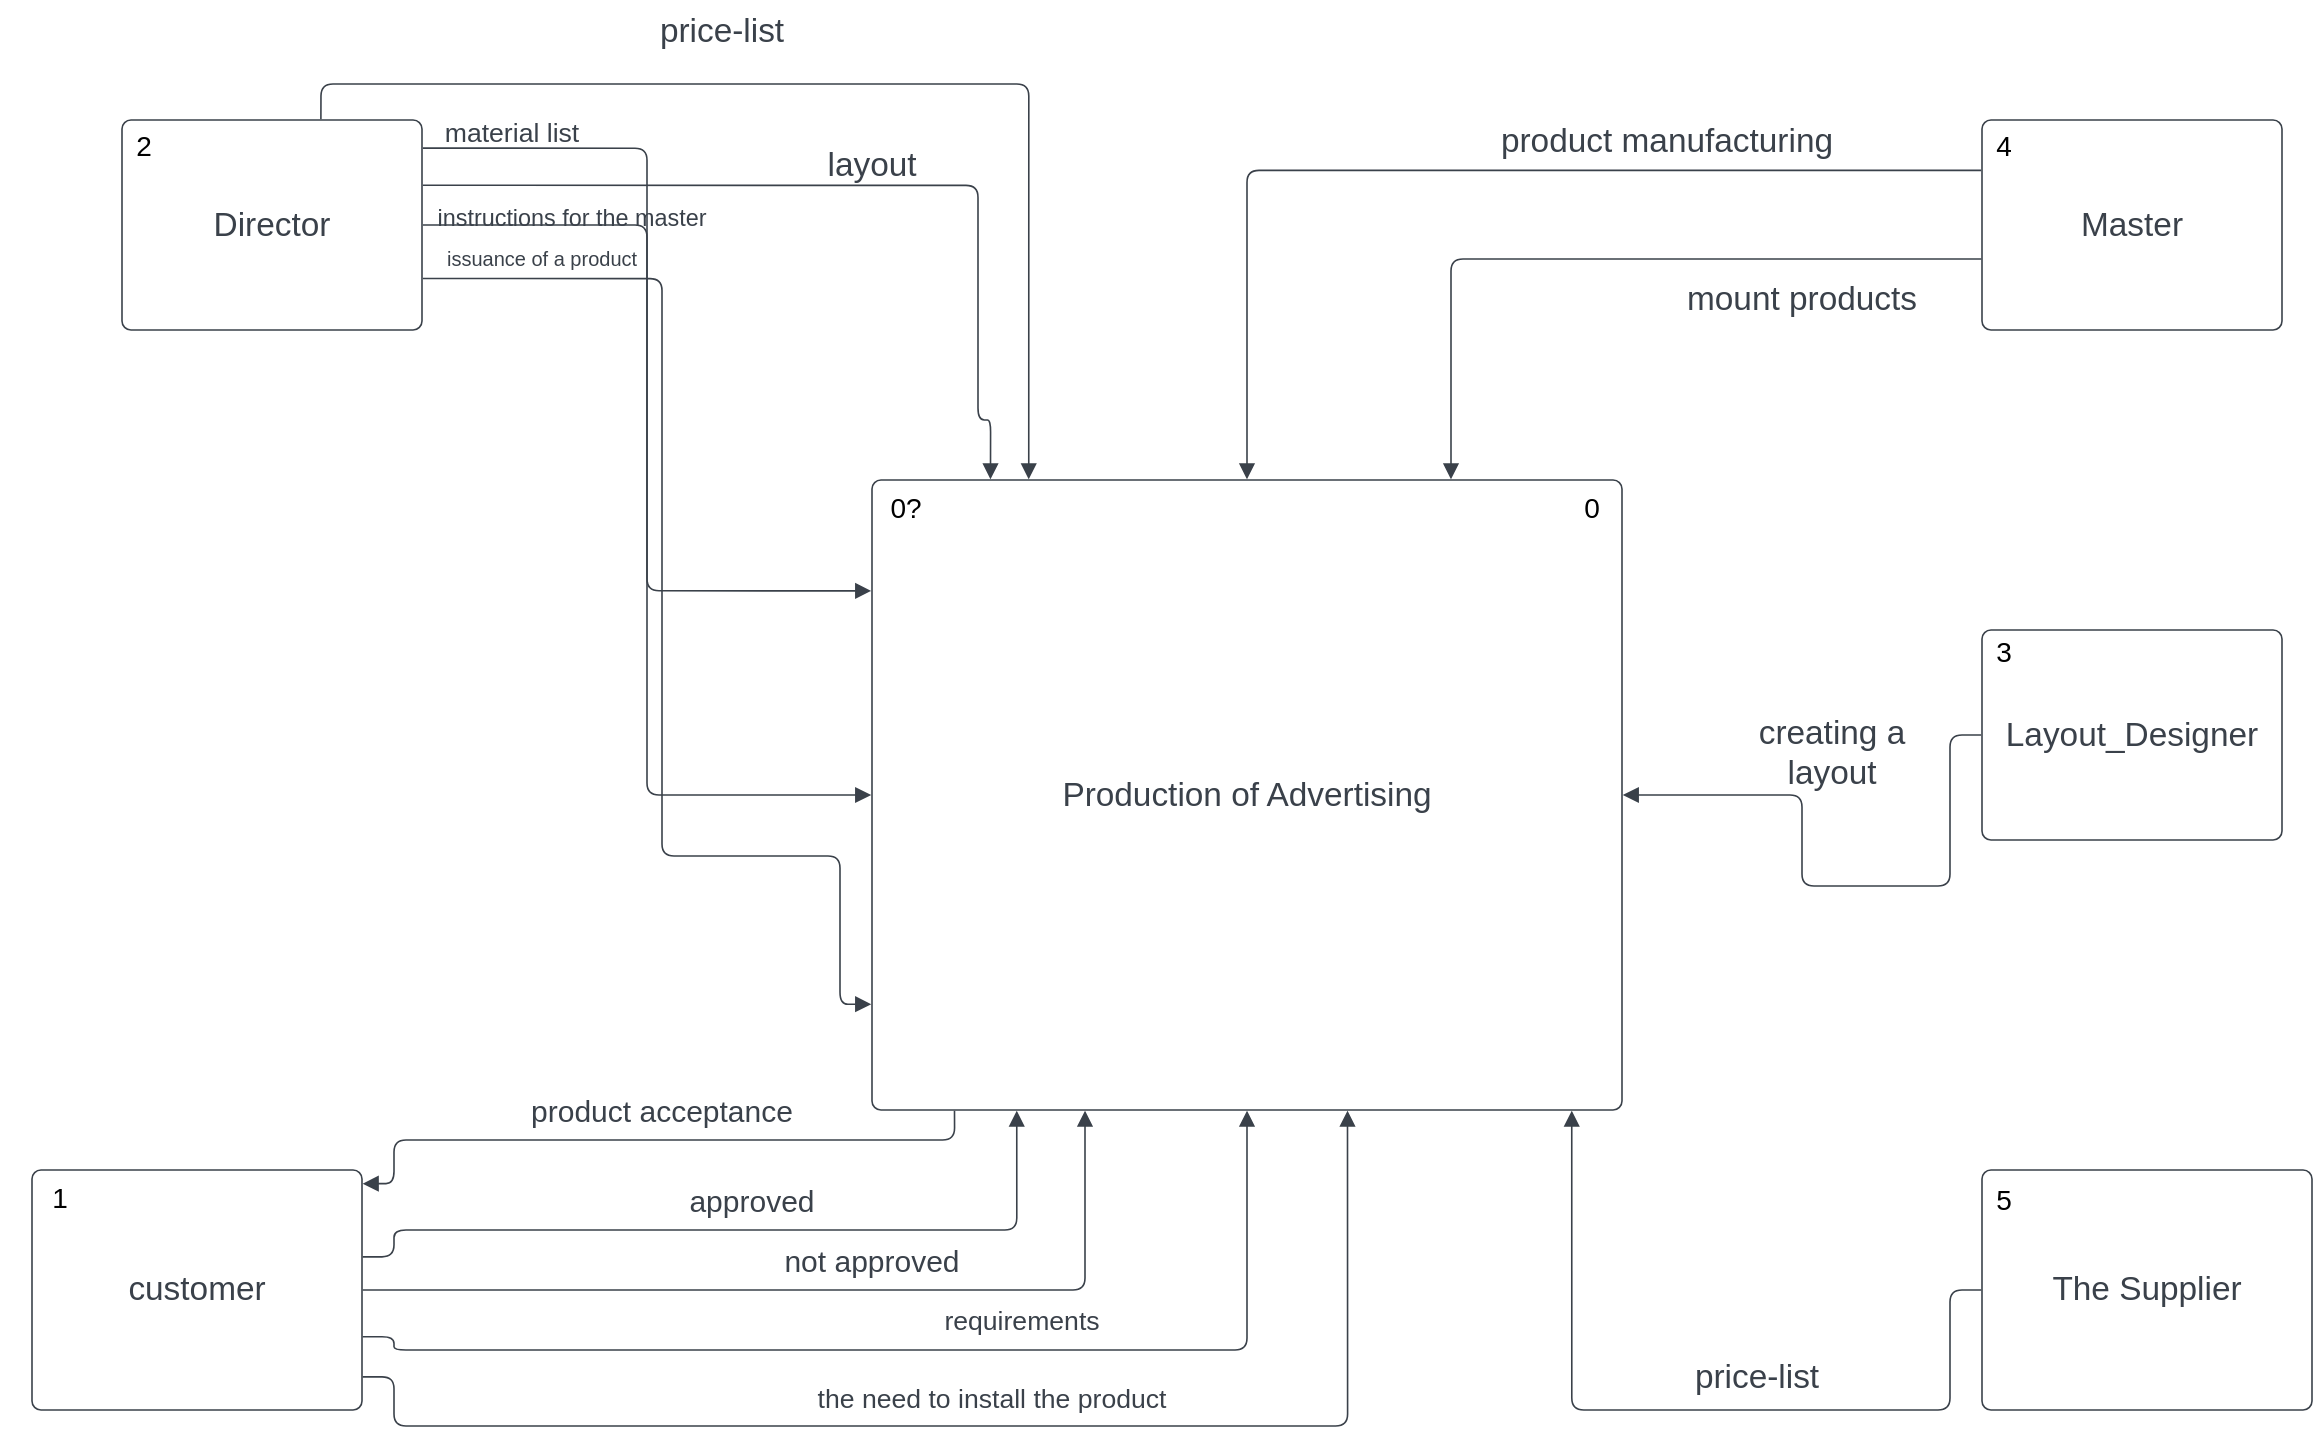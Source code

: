 <mxfile version="16.5.1" type="device"><diagram id="Kk-CgYIMBbPVyMt8N5yB" name="Страница 1"><mxGraphModel dx="1887" dy="1165" grid="1" gridSize="10" guides="1" tooltips="1" connect="1" arrows="1" fold="1" page="1" pageScale="1" pageWidth="827" pageHeight="1169" math="0" shadow="0"><root><mxCell id="0"/><mxCell id="1" parent="0"/><UserObject label="Production of Advertising" lucidchartObjectId="XmL3EKYqzjI8" id="QIlXMpmZyyF2IDQYu2s1-2"><mxCell style="html=1;overflow=block;blockSpacing=1;whiteSpace=wrap;fontSize=16.7;fontColor=#3a414a;spacing=3.8;strokeColor=#3a414a;strokeOpacity=100;rounded=1;absoluteArcSize=1;arcSize=9;strokeWidth=0.8;" parent="1" vertex="1"><mxGeometry x="465" y="330" width="375" height="315" as="geometry"/></mxCell></UserObject><UserObject label="Director" lucidchartObjectId=".nL3qoUJuQ7Q" id="QIlXMpmZyyF2IDQYu2s1-3"><mxCell style="html=1;overflow=block;blockSpacing=1;whiteSpace=wrap;fontSize=16.7;fontColor=#3a414a;spacing=9;strokeColor=#3a414a;strokeOpacity=100;rounded=1;absoluteArcSize=1;arcSize=9;strokeWidth=0.8;" parent="1" vertex="1"><mxGeometry x="90" y="150" width="150" height="105" as="geometry"/></mxCell></UserObject><UserObject label="customer" lucidchartObjectId="moL3D5XMB4-P" id="QIlXMpmZyyF2IDQYu2s1-4"><mxCell style="html=1;overflow=block;blockSpacing=1;whiteSpace=wrap;fontSize=16.7;fontColor=#3a414a;spacing=9;strokeColor=#3a414a;strokeOpacity=100;rounded=1;absoluteArcSize=1;arcSize=9;strokeWidth=0.8;" parent="1" vertex="1"><mxGeometry x="45" y="675" width="165" height="120" as="geometry"/></mxCell></UserObject><UserObject label="The Supplier" lucidchartObjectId="zoL3zo9pfv_H" id="QIlXMpmZyyF2IDQYu2s1-5"><mxCell style="html=1;overflow=block;blockSpacing=1;whiteSpace=wrap;fontSize=16.7;fontColor=#3a414a;spacing=9;strokeColor=#3a414a;strokeOpacity=100;rounded=1;absoluteArcSize=1;arcSize=9;strokeWidth=0.8;" parent="1" vertex="1"><mxGeometry x="1020" y="675" width="165" height="120" as="geometry"/></mxCell></UserObject><UserObject label="Layout_Designer" lucidchartObjectId="EoL3~xrZfcm9" id="QIlXMpmZyyF2IDQYu2s1-6"><mxCell style="html=1;overflow=block;blockSpacing=1;whiteSpace=wrap;fontSize=16.7;fontColor=#3a414a;spacing=9;strokeColor=#3a414a;strokeOpacity=100;rounded=1;absoluteArcSize=1;arcSize=9;strokeWidth=0.8;" parent="1" vertex="1"><mxGeometry x="1020" y="405" width="150" height="105" as="geometry"/></mxCell></UserObject><UserObject label="Master" lucidchartObjectId="KoL3ihdHJ5p8" id="QIlXMpmZyyF2IDQYu2s1-7"><mxCell style="html=1;overflow=block;blockSpacing=1;whiteSpace=wrap;fontSize=16.7;fontColor=#3a414a;spacing=9;strokeColor=#3a414a;strokeOpacity=100;rounded=1;absoluteArcSize=1;arcSize=9;strokeWidth=0.8;" parent="1" vertex="1"><mxGeometry x="1020" y="150" width="150" height="105" as="geometry"/></mxCell></UserObject><UserObject label="" lucidchartObjectId="spL38YvE3DAH" id="QIlXMpmZyyF2IDQYu2s1-8"><mxCell style="html=1;jettySize=18;whiteSpace=wrap;fontSize=13;strokeColor=#3a414a;strokeOpacity=100;strokeWidth=0.8;rounded=1;arcSize=12;edgeStyle=orthogonalEdgeStyle;startArrow=none;endArrow=block;endFill=1;exitX=-0.003;exitY=0.24;exitPerimeter=0;entryX=0.5;entryY=-0.001;entryPerimeter=0;" parent="1" source="QIlXMpmZyyF2IDQYu2s1-7" target="QIlXMpmZyyF2IDQYu2s1-2" edge="1"><mxGeometry width="100" height="100" relative="1" as="geometry"><Array as="points"/></mxGeometry></mxCell></UserObject><UserObject label="" lucidchartObjectId="DpL3Nq1SBO~r" id="QIlXMpmZyyF2IDQYu2s1-9"><mxCell style="html=1;jettySize=18;whiteSpace=wrap;fontSize=13;strokeColor=#3a414a;strokeOpacity=100;strokeWidth=0.8;rounded=1;arcSize=12;edgeStyle=orthogonalEdgeStyle;startArrow=none;endArrow=block;endFill=1;exitX=-0.002;exitY=0.662;exitPerimeter=0;entryX=0.772;entryY=-0.001;entryPerimeter=0;" parent="1" source="QIlXMpmZyyF2IDQYu2s1-7" target="QIlXMpmZyyF2IDQYu2s1-2" edge="1"><mxGeometry width="100" height="100" relative="1" as="geometry"><Array as="points"/></mxGeometry></mxCell></UserObject><UserObject label="" lucidchartObjectId="LpL3aYPzXyBC" id="QIlXMpmZyyF2IDQYu2s1-10"><mxCell style="html=1;jettySize=18;whiteSpace=wrap;fontSize=13;strokeColor=#3a414a;strokeOpacity=100;strokeWidth=0.8;rounded=1;arcSize=12;edgeStyle=orthogonalEdgeStyle;startArrow=none;endArrow=block;endFill=1;exitX=-0.003;exitY=0.5;exitPerimeter=0;entryX=1.001;entryY=0.5;entryPerimeter=0;" parent="1" source="QIlXMpmZyyF2IDQYu2s1-6" target="QIlXMpmZyyF2IDQYu2s1-2" edge="1"><mxGeometry width="100" height="100" relative="1" as="geometry"><Array as="points"><mxPoint x="1004" y="458"/><mxPoint x="1004" y="533"/><mxPoint x="930" y="533"/><mxPoint x="930" y="488"/></Array></mxGeometry></mxCell></UserObject><UserObject label="" lucidchartObjectId="TpL31k64F.dO" id="QIlXMpmZyyF2IDQYu2s1-11"><mxCell style="html=1;jettySize=18;whiteSpace=wrap;fontSize=13;strokeColor=#3a414a;strokeOpacity=100;strokeWidth=0.8;rounded=1;arcSize=12;edgeStyle=orthogonalEdgeStyle;startArrow=none;endArrow=block;endFill=1;exitX=-0.002;exitY=0.5;exitPerimeter=0;entryX=0.933;entryY=1.001;entryPerimeter=0;" parent="1" source="QIlXMpmZyyF2IDQYu2s1-5" target="QIlXMpmZyyF2IDQYu2s1-2" edge="1"><mxGeometry width="100" height="100" relative="1" as="geometry"><Array as="points"><mxPoint x="1004" y="735"/><mxPoint x="1004" y="795"/><mxPoint x="815" y="795"/></Array></mxGeometry></mxCell></UserObject><UserObject label="" lucidchartObjectId="dqL3YBOj6~c_" id="QIlXMpmZyyF2IDQYu2s1-12"><mxCell style="html=1;jettySize=18;whiteSpace=wrap;fontSize=13;strokeColor=#3a414a;strokeOpacity=100;strokeWidth=0.8;rounded=1;arcSize=12;edgeStyle=orthogonalEdgeStyle;startArrow=none;endArrow=block;endFill=1;exitX=0.663;exitY=-0.004;exitPerimeter=0;entryX=0.209;entryY=-0.001;entryPerimeter=0;" parent="1" source="QIlXMpmZyyF2IDQYu2s1-3" target="QIlXMpmZyyF2IDQYu2s1-2" edge="1"><mxGeometry width="100" height="100" relative="1" as="geometry"><Array as="points"/></mxGeometry></mxCell></UserObject><UserObject label="" lucidchartObjectId="jqL37f6Z8D7C" id="QIlXMpmZyyF2IDQYu2s1-13"><mxCell style="html=1;jettySize=18;whiteSpace=wrap;fontSize=13;strokeColor=#3a414a;strokeOpacity=100;strokeWidth=0.8;rounded=1;arcSize=12;edgeStyle=orthogonalEdgeStyle;startArrow=none;endArrow=block;endFill=1;exitX=1.003;exitY=0.134;exitPerimeter=0;entryX=-0.001;entryY=0.176;entryPerimeter=0;" parent="1" source="QIlXMpmZyyF2IDQYu2s1-3" target="QIlXMpmZyyF2IDQYu2s1-2" edge="1"><mxGeometry width="100" height="100" relative="1" as="geometry"><Array as="points"/></mxGeometry></mxCell></UserObject><UserObject label="" lucidchartObjectId="sqL3Rn0wJKmM" id="QIlXMpmZyyF2IDQYu2s1-14"><mxCell style="html=1;jettySize=18;whiteSpace=wrap;fontSize=13;strokeColor=#3a414a;strokeOpacity=100;strokeWidth=0.8;rounded=1;arcSize=12;edgeStyle=orthogonalEdgeStyle;startArrow=none;endArrow=block;endFill=1;exitX=1.003;exitY=0.5;exitPerimeter=0;entryX=-0.001;entryY=0.5;entryPerimeter=0;" parent="1" source="QIlXMpmZyyF2IDQYu2s1-3" target="QIlXMpmZyyF2IDQYu2s1-2" edge="1"><mxGeometry width="100" height="100" relative="1" as="geometry"><Array as="points"/></mxGeometry></mxCell></UserObject><UserObject label="" lucidchartObjectId="yqL3Hn9NBbev" id="QIlXMpmZyyF2IDQYu2s1-15"><mxCell style="html=1;jettySize=18;whiteSpace=wrap;fontSize=13;strokeColor=#3a414a;strokeOpacity=100;strokeWidth=0.8;rounded=1;arcSize=12;edgeStyle=orthogonalEdgeStyle;startArrow=none;endArrow=block;endFill=1;exitX=1.003;exitY=0.755;exitPerimeter=0;entryX=-0.001;entryY=0.832;entryPerimeter=0;" parent="1" source="QIlXMpmZyyF2IDQYu2s1-3" target="QIlXMpmZyyF2IDQYu2s1-2" edge="1"><mxGeometry width="100" height="100" relative="1" as="geometry"><Array as="points"><mxPoint x="360" y="229"/><mxPoint x="360" y="518"/><mxPoint x="449" y="518"/><mxPoint x="449" y="592"/></Array></mxGeometry></mxCell></UserObject><UserObject label="" lucidchartObjectId="UqL3hnSW-6Ve" id="QIlXMpmZyyF2IDQYu2s1-16"><mxCell style="html=1;jettySize=18;whiteSpace=wrap;fontSize=13;strokeColor=#3a414a;strokeOpacity=100;strokeWidth=0.8;rounded=1;arcSize=12;edgeStyle=orthogonalEdgeStyle;startArrow=none;endArrow=block;endFill=1;exitX=1.003;exitY=0.311;exitPerimeter=0;entryX=0.158;entryY=-0.001;entryPerimeter=0;" parent="1" source="QIlXMpmZyyF2IDQYu2s1-3" target="QIlXMpmZyyF2IDQYu2s1-2" edge="1"><mxGeometry width="100" height="100" relative="1" as="geometry"><Array as="points"><mxPoint x="518" y="183"/><mxPoint x="518" y="300"/><mxPoint x="524" y="300"/></Array></mxGeometry></mxCell></UserObject><UserObject label="" lucidchartObjectId="-qL3ENDhKmAx" id="QIlXMpmZyyF2IDQYu2s1-17"><mxCell style="html=1;jettySize=18;whiteSpace=wrap;fontSize=13;strokeColor=#3a414a;strokeOpacity=100;strokeWidth=0.8;rounded=1;arcSize=12;edgeStyle=orthogonalEdgeStyle;startArrow=none;endArrow=block;endFill=1;exitX=0.11;exitY=1.001;exitPerimeter=0;entryX=1.002;entryY=0.057;entryPerimeter=0;" parent="1" source="QIlXMpmZyyF2IDQYu2s1-2" target="QIlXMpmZyyF2IDQYu2s1-4" edge="1"><mxGeometry width="100" height="100" relative="1" as="geometry"><Array as="points"><mxPoint x="506" y="660"/><mxPoint x="226" y="660"/><mxPoint x="226" y="682"/></Array></mxGeometry></mxCell></UserObject><UserObject label="" lucidchartObjectId="grL3gCgCRazr" id="QIlXMpmZyyF2IDQYu2s1-18"><mxCell style="html=1;jettySize=18;whiteSpace=wrap;fontSize=13;strokeColor=#3a414a;strokeOpacity=100;strokeWidth=0.8;rounded=1;arcSize=12;edgeStyle=orthogonalEdgeStyle;startArrow=none;endArrow=block;endFill=1;exitX=1.002;exitY=0.5;exitPerimeter=0;entryX=0.284;entryY=1.001;entryPerimeter=0;" parent="1" source="QIlXMpmZyyF2IDQYu2s1-4" target="QIlXMpmZyyF2IDQYu2s1-2" edge="1"><mxGeometry width="100" height="100" relative="1" as="geometry"><Array as="points"><mxPoint x="572" y="735"/></Array></mxGeometry></mxCell></UserObject><UserObject label="" lucidchartObjectId="qrL3WnQsFPEl" id="QIlXMpmZyyF2IDQYu2s1-19"><mxCell style="html=1;jettySize=18;whiteSpace=wrap;fontSize=13;strokeColor=#3a414a;strokeOpacity=100;strokeWidth=0.8;rounded=1;arcSize=12;edgeStyle=orthogonalEdgeStyle;startArrow=none;endArrow=block;endFill=1;exitX=1.002;exitY=0.695;exitPerimeter=0;entryX=0.5;entryY=1.001;entryPerimeter=0;" parent="1" source="QIlXMpmZyyF2IDQYu2s1-4" target="QIlXMpmZyyF2IDQYu2s1-2" edge="1"><mxGeometry width="100" height="100" relative="1" as="geometry"><Array as="points"><mxPoint x="226" y="758"/><mxPoint x="226" y="765"/><mxPoint x="653" y="765"/></Array></mxGeometry></mxCell></UserObject><UserObject label="" lucidchartObjectId="PrL3~57~.PqY" id="QIlXMpmZyyF2IDQYu2s1-20"><mxCell style="html=1;jettySize=18;whiteSpace=wrap;fontSize=13;strokeColor=#3a414a;strokeOpacity=100;strokeWidth=0.8;rounded=1;arcSize=12;edgeStyle=orthogonalEdgeStyle;startArrow=none;endArrow=block;endFill=1;exitX=1.002;exitY=0.862;exitPerimeter=0;entryX=0.634;entryY=1.001;entryPerimeter=0;" parent="1" source="QIlXMpmZyyF2IDQYu2s1-4" target="QIlXMpmZyyF2IDQYu2s1-2" edge="1"><mxGeometry width="100" height="100" relative="1" as="geometry"><Array as="points"><mxPoint x="226" y="778"/><mxPoint x="226" y="803"/><mxPoint x="703" y="803"/></Array></mxGeometry></mxCell></UserObject><UserObject label="" lucidchartObjectId="DsL3n3wYCm7f" id="QIlXMpmZyyF2IDQYu2s1-21"><mxCell style="html=1;jettySize=18;whiteSpace=wrap;fontSize=13;strokeColor=#3a414a;strokeOpacity=100;strokeWidth=0.8;rounded=1;arcSize=12;edgeStyle=orthogonalEdgeStyle;startArrow=none;endArrow=block;endFill=1;exitX=1.002;exitY=0.362;exitPerimeter=0;entryX=0.193;entryY=1.001;entryPerimeter=0;" parent="1" source="QIlXMpmZyyF2IDQYu2s1-4" target="QIlXMpmZyyF2IDQYu2s1-2" edge="1"><mxGeometry width="100" height="100" relative="1" as="geometry"><Array as="points"><mxPoint x="226" y="718"/><mxPoint x="226" y="705"/><mxPoint x="537" y="705"/></Array></mxGeometry></mxCell></UserObject><UserObject label="product acceptance" lucidchartObjectId="6_L3AJ7yi1U0" id="QIlXMpmZyyF2IDQYu2s1-22"><mxCell style="html=1;overflow=block;blockSpacing=1;whiteSpace=wrap;fontSize=15;fontColor=#3a414a;spacing=3.8;strokeOpacity=0;fillOpacity=0;rounded=1;absoluteArcSize=1;arcSize=9;fillColor=#ffffff;strokeWidth=0.8;" parent="1" vertex="1"><mxGeometry x="285" y="630" width="150" height="30" as="geometry"/></mxCell></UserObject><UserObject label="approved" lucidchartObjectId="8_L31ODziavG" id="QIlXMpmZyyF2IDQYu2s1-23"><mxCell style="html=1;overflow=block;blockSpacing=1;whiteSpace=wrap;fontSize=15;fontColor=#3a414a;spacing=3.8;strokeOpacity=0;fillOpacity=0;rounded=1;absoluteArcSize=1;arcSize=9;fillColor=#ffffff;strokeWidth=0.8;" parent="1" vertex="1"><mxGeometry x="345" y="675" width="120" height="30" as="geometry"/></mxCell></UserObject><UserObject label="not approved" lucidchartObjectId="f.L3sg0ArAOL" id="QIlXMpmZyyF2IDQYu2s1-24"><mxCell style="html=1;overflow=block;blockSpacing=1;whiteSpace=wrap;fontSize=15;fontColor=#3a414a;spacing=3.8;strokeOpacity=0;fillOpacity=0;rounded=1;absoluteArcSize=1;arcSize=9;fillColor=#ffffff;strokeWidth=0.8;" parent="1" vertex="1"><mxGeometry x="390" y="705" width="150" height="30" as="geometry"/></mxCell></UserObject><UserObject label="the need to install the product" lucidchartObjectId="f.L3JaltUdvr" id="QIlXMpmZyyF2IDQYu2s1-25"><mxCell style="html=1;overflow=block;blockSpacing=1;whiteSpace=wrap;fontSize=13.3;fontColor=#3a414a;spacing=3.8;strokeOpacity=0;fillOpacity=0;rounded=1;absoluteArcSize=1;arcSize=9;fillColor=#ffffff;strokeWidth=0.8;" parent="1" vertex="1"><mxGeometry x="405" y="765" width="240" height="48" as="geometry"/></mxCell></UserObject><UserObject label="requirements" lucidchartObjectId="g.L3peVTVk~r" id="QIlXMpmZyyF2IDQYu2s1-26"><mxCell style="html=1;overflow=block;blockSpacing=1;whiteSpace=wrap;fontSize=13.3;fontColor=#3a414a;spacing=3.8;strokeOpacity=0;fillOpacity=0;rounded=1;absoluteArcSize=1;arcSize=9;fillColor=#ffffff;strokeWidth=0.8;" parent="1" vertex="1"><mxGeometry x="465" y="735" width="150" height="30" as="geometry"/></mxCell></UserObject><UserObject label="material list" lucidchartObjectId="g.L35HNaA0JV" id="QIlXMpmZyyF2IDQYu2s1-27"><mxCell style="html=1;overflow=block;blockSpacing=1;whiteSpace=wrap;fontSize=13.3;fontColor=#3a414a;spacing=3.8;strokeOpacity=0;fillOpacity=0;rounded=1;absoluteArcSize=1;arcSize=9;fillColor=#ffffff;strokeWidth=0.8;" parent="1" vertex="1"><mxGeometry x="240" y="145" width="90" height="15" as="geometry"/></mxCell></UserObject><UserObject label="issuance of a product" lucidchartObjectId="g.L3fRThpsX6" id="QIlXMpmZyyF2IDQYu2s1-28"><mxCell style="html=1;overflow=block;blockSpacing=1;whiteSpace=wrap;fontSize=10;fontColor=#3a414a;spacing=3.8;strokeOpacity=0;fillOpacity=0;rounded=1;absoluteArcSize=1;arcSize=9;fillColor=#ffffff;strokeWidth=0.8;" parent="1" vertex="1"><mxGeometry x="240" y="210" width="120" height="17" as="geometry"/></mxCell></UserObject><UserObject label="instructions for the master" lucidchartObjectId="g.L3Ac-JpJWI" id="QIlXMpmZyyF2IDQYu2s1-29"><mxCell style="html=1;overflow=block;blockSpacing=1;whiteSpace=wrap;fontSize=11.7;fontColor=#3a414a;spacing=3.8;strokeOpacity=0;fillOpacity=0;rounded=1;absoluteArcSize=1;arcSize=9;fillColor=#ffffff;strokeWidth=0.8;" parent="1" vertex="1"><mxGeometry x="240" y="188" width="150" height="19" as="geometry"/></mxCell></UserObject><UserObject label="price-list" lucidchartObjectId="h.L3rHNDTClR" id="QIlXMpmZyyF2IDQYu2s1-30"><mxCell style="html=1;overflow=block;blockSpacing=1;whiteSpace=wrap;fontSize=16.7;fontColor=#3a414a;spacing=3.8;strokeOpacity=0;fillOpacity=0;rounded=1;absoluteArcSize=1;arcSize=9;fillColor=#ffffff;strokeWidth=0.8;" parent="1" vertex="1"><mxGeometry x="345" y="91" width="90" height="30" as="geometry"/></mxCell></UserObject><UserObject label="layout" lucidchartObjectId="h.L3rXAaZC6J" id="QIlXMpmZyyF2IDQYu2s1-31"><mxCell style="html=1;overflow=block;blockSpacing=1;whiteSpace=wrap;fontSize=16.7;fontColor=#3a414a;spacing=3.8;strokeOpacity=0;fillOpacity=0;rounded=1;absoluteArcSize=1;arcSize=9;fillColor=#ffffff;strokeWidth=0.8;" parent="1" vertex="1"><mxGeometry x="390" y="158" width="150" height="30" as="geometry"/></mxCell></UserObject><UserObject label="product manufacturing" lucidchartObjectId="h.L3Dw2tgoD7" id="QIlXMpmZyyF2IDQYu2s1-32"><mxCell style="html=1;overflow=block;blockSpacing=1;whiteSpace=wrap;fontSize=16.7;fontColor=#3a414a;spacing=3.8;strokeOpacity=0;fillOpacity=0;rounded=1;absoluteArcSize=1;arcSize=9;fillColor=#ffffff;strokeWidth=0.8;" parent="1" vertex="1"><mxGeometry x="765" y="145" width="195" height="31" as="geometry"/></mxCell></UserObject><UserObject label="mount products" lucidchartObjectId="R~L3tsXzp.8k" id="QIlXMpmZyyF2IDQYu2s1-33"><mxCell style="html=1;overflow=block;blockSpacing=1;whiteSpace=wrap;fontSize=16.7;fontColor=#3a414a;spacing=3.8;strokeOpacity=0;fillOpacity=0;rounded=1;absoluteArcSize=1;arcSize=9;fillColor=#ffffff;strokeWidth=0.8;" parent="1" vertex="1"><mxGeometry x="855" y="225" width="150" height="30" as="geometry"/></mxCell></UserObject><UserObject label="creating a layout" lucidchartObjectId="S~L3X0tAz19a" id="QIlXMpmZyyF2IDQYu2s1-34"><mxCell style="html=1;overflow=block;blockSpacing=1;whiteSpace=wrap;fontSize=16.7;fontColor=#3a414a;spacing=3.8;strokeOpacity=0;fillOpacity=0;rounded=1;absoluteArcSize=1;arcSize=9;fillColor=#ffffff;strokeWidth=0.8;" parent="1" vertex="1"><mxGeometry x="885" y="443" width="120" height="30" as="geometry"/></mxCell></UserObject><UserObject label="price-list" lucidchartObjectId="S~L30uyP5xod" id="QIlXMpmZyyF2IDQYu2s1-35"><mxCell style="html=1;overflow=block;blockSpacing=1;whiteSpace=wrap;fontSize=16.7;fontColor=#3a414a;spacing=3.8;strokeOpacity=0;fillOpacity=0;rounded=1;absoluteArcSize=1;arcSize=9;fillColor=#ffffff;strokeWidth=0.8;" parent="1" vertex="1"><mxGeometry x="855" y="765" width="105" height="15" as="geometry"/></mxCell></UserObject><mxCell id="xpcMlH84Tv9gydLhr0UK-1" value="0?" style="text;html=1;strokeColor=none;fillColor=none;align=center;verticalAlign=middle;whiteSpace=wrap;rounded=0;fontSize=14;" vertex="1" parent="1"><mxGeometry x="452" y="329" width="60" height="30" as="geometry"/></mxCell><mxCell id="xpcMlH84Tv9gydLhr0UK-2" value="1" style="text;html=1;strokeColor=none;fillColor=none;align=center;verticalAlign=middle;whiteSpace=wrap;rounded=0;fontSize=14;" vertex="1" parent="1"><mxGeometry x="29" y="674" width="60" height="30" as="geometry"/></mxCell><mxCell id="xpcMlH84Tv9gydLhr0UK-3" value="0" style="text;html=1;strokeColor=none;fillColor=none;align=center;verticalAlign=middle;whiteSpace=wrap;rounded=0;fontSize=14;" vertex="1" parent="1"><mxGeometry x="795" y="329" width="60" height="30" as="geometry"/></mxCell><mxCell id="xpcMlH84Tv9gydLhr0UK-4" value="2" style="text;html=1;strokeColor=none;fillColor=none;align=center;verticalAlign=middle;whiteSpace=wrap;rounded=0;fontSize=14;" vertex="1" parent="1"><mxGeometry x="71" y="148" width="60" height="30" as="geometry"/></mxCell><mxCell id="xpcMlH84Tv9gydLhr0UK-5" value="3" style="text;html=1;strokeColor=none;fillColor=none;align=center;verticalAlign=middle;whiteSpace=wrap;rounded=0;fontSize=14;" vertex="1" parent="1"><mxGeometry x="1001" y="401" width="60" height="30" as="geometry"/></mxCell><mxCell id="xpcMlH84Tv9gydLhr0UK-6" value="5" style="text;html=1;strokeColor=none;fillColor=none;align=center;verticalAlign=middle;whiteSpace=wrap;rounded=0;fontSize=14;" vertex="1" parent="1"><mxGeometry x="1001" y="675" width="60" height="30" as="geometry"/></mxCell><mxCell id="xpcMlH84Tv9gydLhr0UK-7" value="4" style="text;html=1;strokeColor=none;fillColor=none;align=center;verticalAlign=middle;whiteSpace=wrap;rounded=0;fontSize=14;" vertex="1" parent="1"><mxGeometry x="1001" y="148" width="60" height="30" as="geometry"/></mxCell></root></mxGraphModel></diagram></mxfile>
